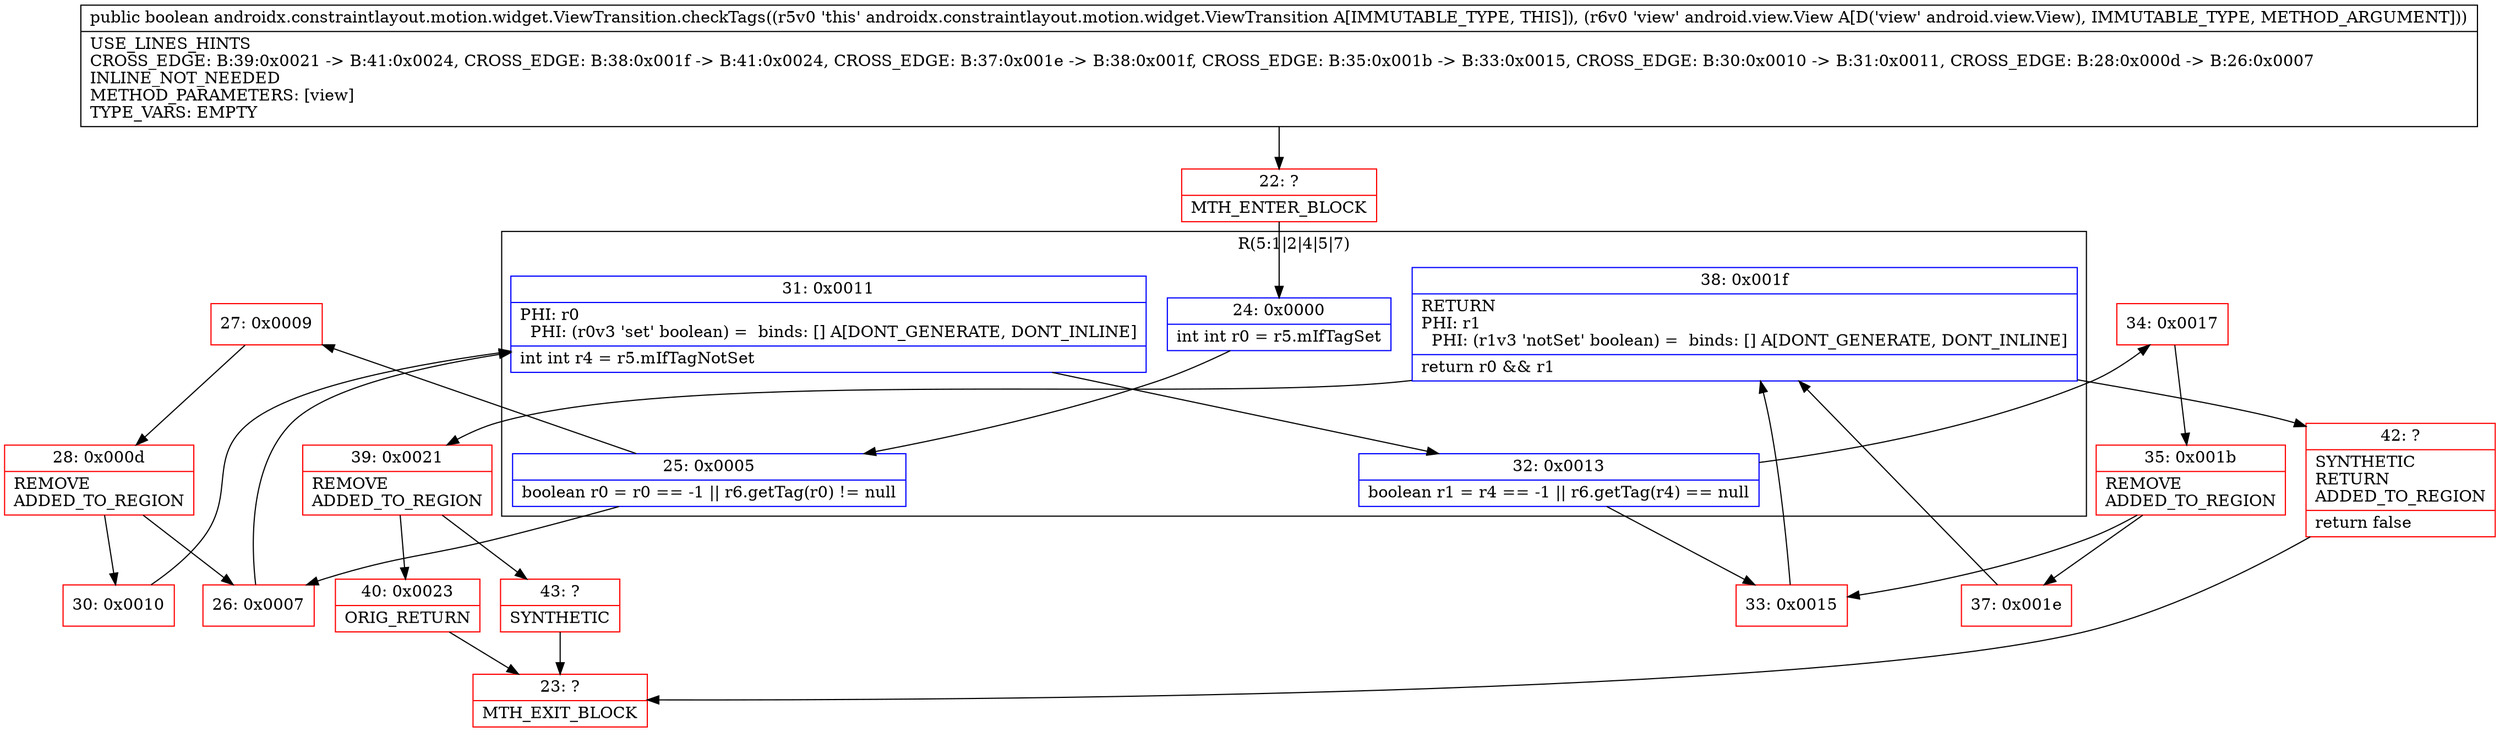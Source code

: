 digraph "CFG forandroidx.constraintlayout.motion.widget.ViewTransition.checkTags(Landroid\/view\/View;)Z" {
subgraph cluster_Region_1111644232 {
label = "R(5:1|2|4|5|7)";
node [shape=record,color=blue];
Node_24 [shape=record,label="{24\:\ 0x0000|int int r0 = r5.mIfTagSet\l}"];
Node_25 [shape=record,label="{25\:\ 0x0005|boolean r0 = r0 == \-1 \|\| r6.getTag(r0) != null\l}"];
Node_31 [shape=record,label="{31\:\ 0x0011|PHI: r0 \l  PHI: (r0v3 'set' boolean) =  binds: [] A[DONT_GENERATE, DONT_INLINE]\l|int int r4 = r5.mIfTagNotSet\l}"];
Node_32 [shape=record,label="{32\:\ 0x0013|boolean r1 = r4 == \-1 \|\| r6.getTag(r4) == null\l}"];
Node_38 [shape=record,label="{38\:\ 0x001f|RETURN\lPHI: r1 \l  PHI: (r1v3 'notSet' boolean) =  binds: [] A[DONT_GENERATE, DONT_INLINE]\l|return r0 && r1\l}"];
}
Node_22 [shape=record,color=red,label="{22\:\ ?|MTH_ENTER_BLOCK\l}"];
Node_26 [shape=record,color=red,label="{26\:\ 0x0007}"];
Node_33 [shape=record,color=red,label="{33\:\ 0x0015}"];
Node_39 [shape=record,color=red,label="{39\:\ 0x0021|REMOVE\lADDED_TO_REGION\l}"];
Node_40 [shape=record,color=red,label="{40\:\ 0x0023|ORIG_RETURN\l}"];
Node_23 [shape=record,color=red,label="{23\:\ ?|MTH_EXIT_BLOCK\l}"];
Node_43 [shape=record,color=red,label="{43\:\ ?|SYNTHETIC\l}"];
Node_42 [shape=record,color=red,label="{42\:\ ?|SYNTHETIC\lRETURN\lADDED_TO_REGION\l|return false\l}"];
Node_34 [shape=record,color=red,label="{34\:\ 0x0017}"];
Node_35 [shape=record,color=red,label="{35\:\ 0x001b|REMOVE\lADDED_TO_REGION\l}"];
Node_37 [shape=record,color=red,label="{37\:\ 0x001e}"];
Node_27 [shape=record,color=red,label="{27\:\ 0x0009}"];
Node_28 [shape=record,color=red,label="{28\:\ 0x000d|REMOVE\lADDED_TO_REGION\l}"];
Node_30 [shape=record,color=red,label="{30\:\ 0x0010}"];
MethodNode[shape=record,label="{public boolean androidx.constraintlayout.motion.widget.ViewTransition.checkTags((r5v0 'this' androidx.constraintlayout.motion.widget.ViewTransition A[IMMUTABLE_TYPE, THIS]), (r6v0 'view' android.view.View A[D('view' android.view.View), IMMUTABLE_TYPE, METHOD_ARGUMENT]))  | USE_LINES_HINTS\lCROSS_EDGE: B:39:0x0021 \-\> B:41:0x0024, CROSS_EDGE: B:38:0x001f \-\> B:41:0x0024, CROSS_EDGE: B:37:0x001e \-\> B:38:0x001f, CROSS_EDGE: B:35:0x001b \-\> B:33:0x0015, CROSS_EDGE: B:30:0x0010 \-\> B:31:0x0011, CROSS_EDGE: B:28:0x000d \-\> B:26:0x0007\lINLINE_NOT_NEEDED\lMETHOD_PARAMETERS: [view]\lTYPE_VARS: EMPTY\l}"];
MethodNode -> Node_22;Node_24 -> Node_25;
Node_25 -> Node_26;
Node_25 -> Node_27;
Node_31 -> Node_32;
Node_32 -> Node_33;
Node_32 -> Node_34;
Node_38 -> Node_39;
Node_38 -> Node_42;
Node_22 -> Node_24;
Node_26 -> Node_31;
Node_33 -> Node_38;
Node_39 -> Node_40;
Node_39 -> Node_43;
Node_40 -> Node_23;
Node_43 -> Node_23;
Node_42 -> Node_23;
Node_34 -> Node_35;
Node_35 -> Node_37;
Node_35 -> Node_33;
Node_37 -> Node_38;
Node_27 -> Node_28;
Node_28 -> Node_30;
Node_28 -> Node_26;
Node_30 -> Node_31;
}

